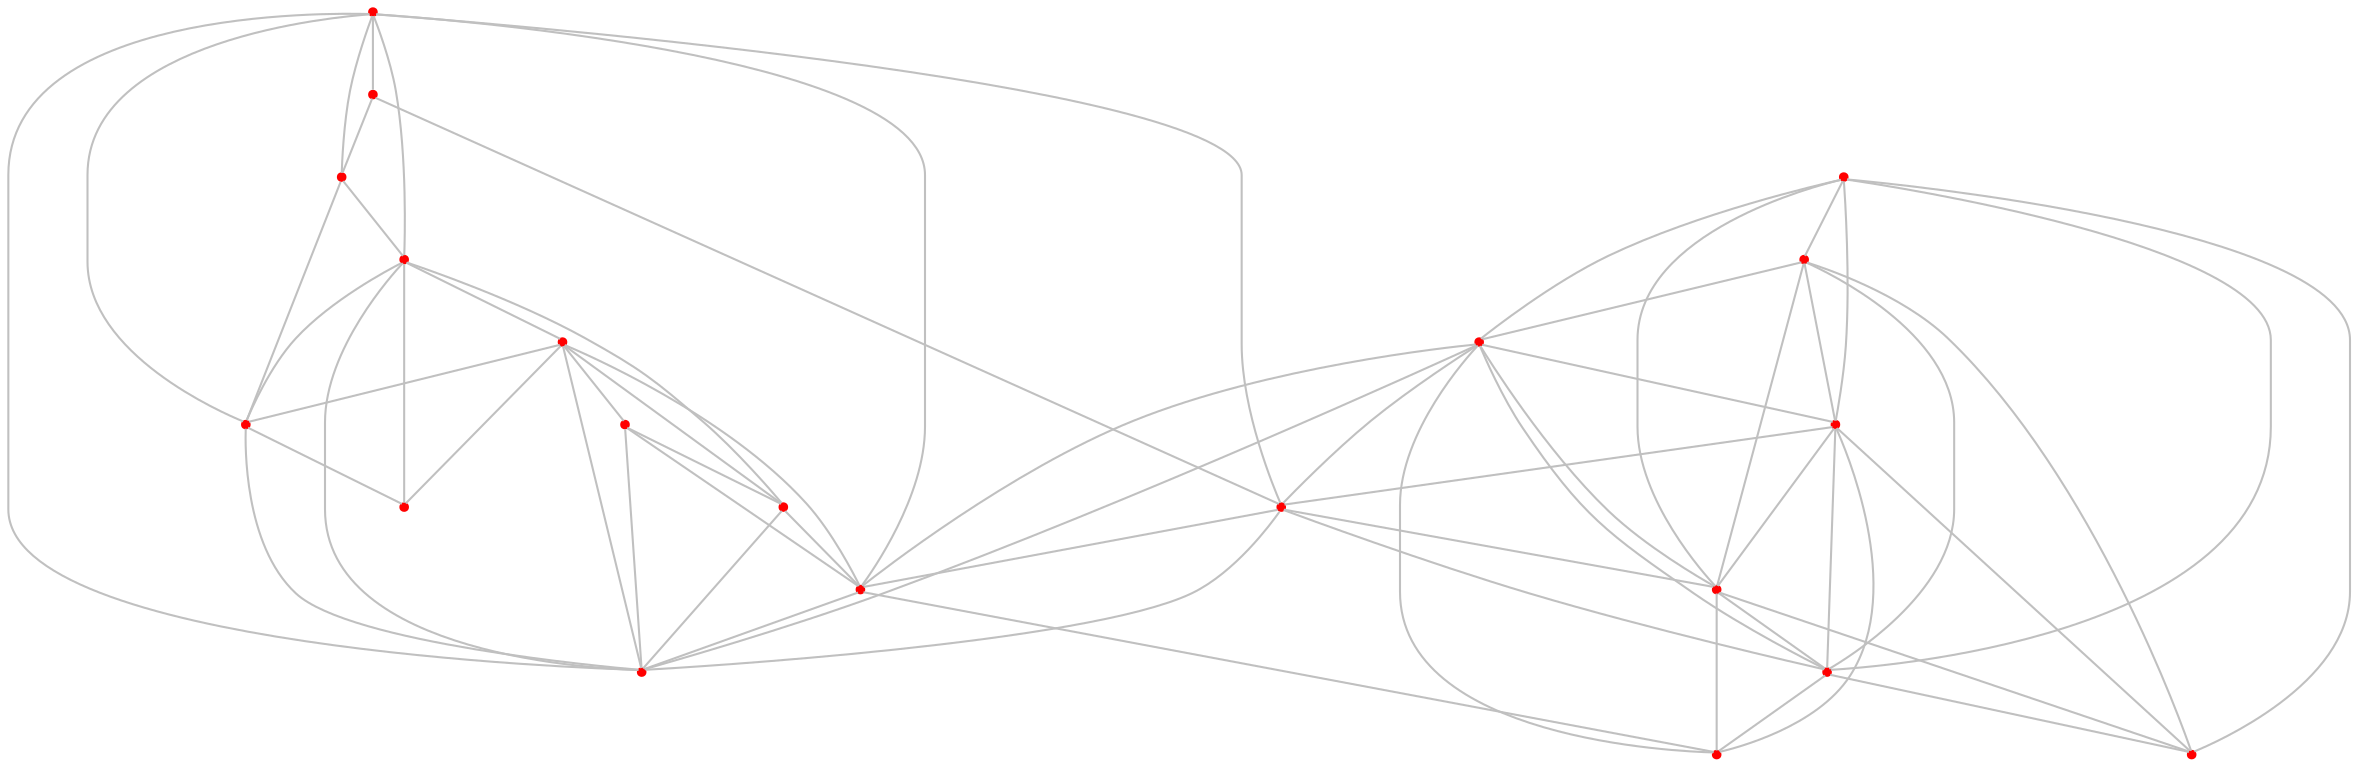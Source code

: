 graph {
	0 [color=red pos="1.8553371237825993,2.938665824538195!" shape=point]
	1 [color=red pos="2.8261826709567823,2.6929636209604397!" shape=point]
	2 [color=red pos="1.7423467407607691,3.7341654832623745!" shape=point]
	3 [color=red pos="0.4997595864419617,3.3225523067613616!" shape=point]
	4 [color=red pos="3.3974122685969763,0.047660558783146456!" shape=point]
	5 [color=red pos="0.24028367858414468,2.2801437050903255!" shape=point]
	6 [color=red pos="3.103219216815822,0.16269773497013684!" shape=point]
	7 [color=red pos="1.3312377610378854,3.448871988522263!" shape=point]
	8 [color=red pos="2.0298430970925385,0.7064366770267734!" shape=point]
	9 [color=red pos="2.8121761078001533,0.6970275544776365!" shape=point]
	10 [color=red pos="0.05924644325039541,3.728049682315209!" shape=point]
	11 [color=red pos="0.04900318697483508,1.1170363469773288!" shape=point]
	12 [color=red pos="2.4816985861983123,1.6848490301082637!" shape=point]
	13 [color=red pos="2.818847428226608,0.6018883317630568!" shape=point]
	14 [color=red pos="2.6728529473034586,0.5213346548485496!" shape=point]
	15 [color=red pos="0.17549450200668826,2.078558229797866!" shape=point]
	16 [color=red pos="1.183434720405208,1.531903847561948!" shape=point]
	17 [color=red pos="1.329540397783731,2.02308427707922!" shape=point]
	18 [color=red pos="1.489508371378439,0.2060165812187722!" shape=point]
	19 [color=red pos="3.881237894078571,0.8419835598689791!" shape=point]
	0 -- 1 [color=gray]
	0 -- 2 [color=gray]
	0 -- 3 [color=gray]
	0 -- 7 [color=gray]
	0 -- 12 [color=gray]
	0 -- 16 [color=gray]
	0 -- 17 [color=gray]
	1 -- 2 [color=gray]
	1 -- 12 [color=gray]
	2 -- 3 [color=gray]
	2 -- 7 [color=gray]
	3 -- 5 [color=gray]
	3 -- 7 [color=gray]
	3 -- 10 [color=gray]
	3 -- 15 [color=gray]
	3 -- 17 [color=gray]
	4 -- 6 [color=gray]
	4 -- 8 [color=gray]
	4 -- 9 [color=gray]
	4 -- 13 [color=gray]
	4 -- 14 [color=gray]
	4 -- 19 [color=gray]
	5 -- 7 [color=gray]
	5 -- 10 [color=gray]
	5 -- 11 [color=gray]
	5 -- 15 [color=gray]
	5 -- 16 [color=gray]
	5 -- 17 [color=gray]
	6 -- 8 [color=gray]
	6 -- 9 [color=gray]
	6 -- 13 [color=gray]
	6 -- 14 [color=gray]
	6 -- 19 [color=gray]
	7 -- 10 [color=gray]
	7 -- 17 [color=gray]
	8 -- 9 [color=gray]
	8 -- 12 [color=gray]
	8 -- 13 [color=gray]
	8 -- 14 [color=gray]
	8 -- 16 [color=gray]
	8 -- 17 [color=gray]
	8 -- 18 [color=gray]
	9 -- 12 [color=gray]
	9 -- 13 [color=gray]
	9 -- 14 [color=gray]
	9 -- 18 [color=gray]
	9 -- 19 [color=gray]
	11 -- 15 [color=gray]
	11 -- 16 [color=gray]
	11 -- 17 [color=gray]
	12 -- 13 [color=gray]
	12 -- 14 [color=gray]
	12 -- 16 [color=gray]
	12 -- 17 [color=gray]
	13 -- 14 [color=gray]
	13 -- 18 [color=gray]
	13 -- 19 [color=gray]
	14 -- 18 [color=gray]
	14 -- 19 [color=gray]
	15 -- 16 [color=gray]
	15 -- 17 [color=gray]
	16 -- 17 [color=gray]
	16 -- 18 [color=gray]
}
